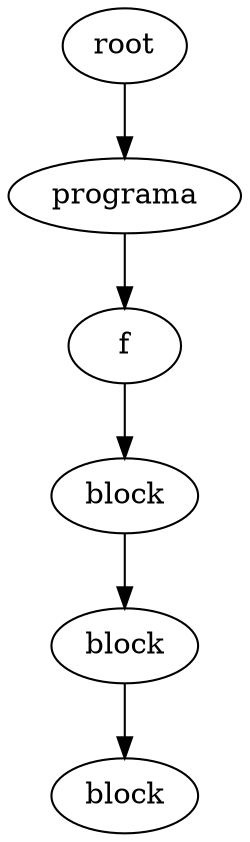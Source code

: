 digraph G {
node_0x9444880 [label="block"]
node_0x9444898 [label="block"]
node_0x94448b0 [label="block"]
node_0x9444898 -> node_0x94448b0
node_0x9444880 -> node_0x9444898
node_0x94448c8 [label="f"]
node_0x94448c8 -> node_0x9444880
node_0x94448e0 [label="programa"]
node_0x94448e0 -> node_0x94448c8
root -> node_0x94448e0;
  root [label="root"]
}
